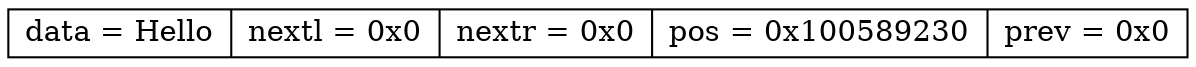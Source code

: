 digraph list {
	node [shape = record,height=.1];
	"node0" [label = "<f0>data = Hello |<f1>nextl = 0x0 |<f2>nextr = 0x0 |<f3>pos = 0x100589230 |<f4>prev = 0x0" ] ;
}
